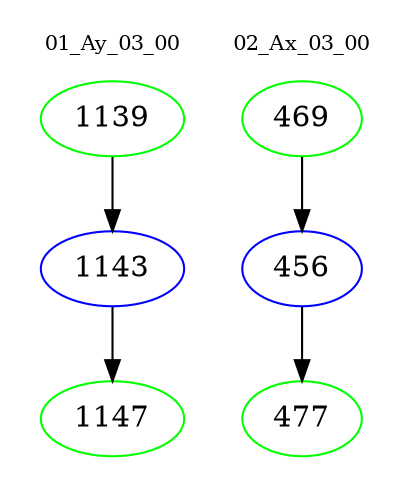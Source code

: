 digraph{
subgraph cluster_0 {
color = white
label = "01_Ay_03_00";
fontsize=10;
T0_1139 [label="1139", color="green"]
T0_1139 -> T0_1143 [color="black"]
T0_1143 [label="1143", color="blue"]
T0_1143 -> T0_1147 [color="black"]
T0_1147 [label="1147", color="green"]
}
subgraph cluster_1 {
color = white
label = "02_Ax_03_00";
fontsize=10;
T1_469 [label="469", color="green"]
T1_469 -> T1_456 [color="black"]
T1_456 [label="456", color="blue"]
T1_456 -> T1_477 [color="black"]
T1_477 [label="477", color="green"]
}
}
